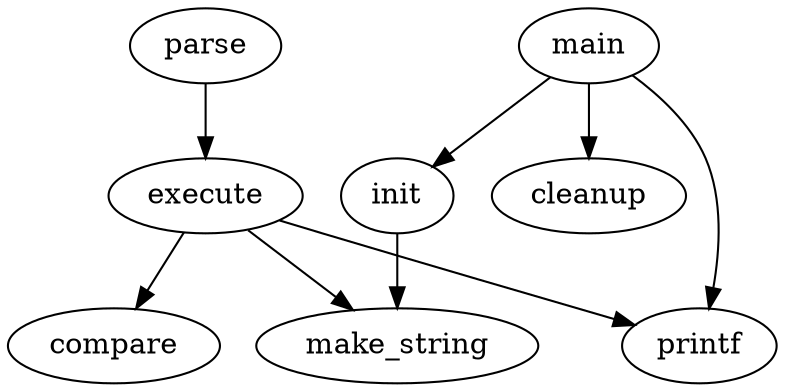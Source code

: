 digraph G {
     parse -> execute;
     main -> init;
     main -> cleanup;
     execute -> make_string;
     execute -> printf
     init -> make_string;
     main -> printf;
     execute -> compare;
}
